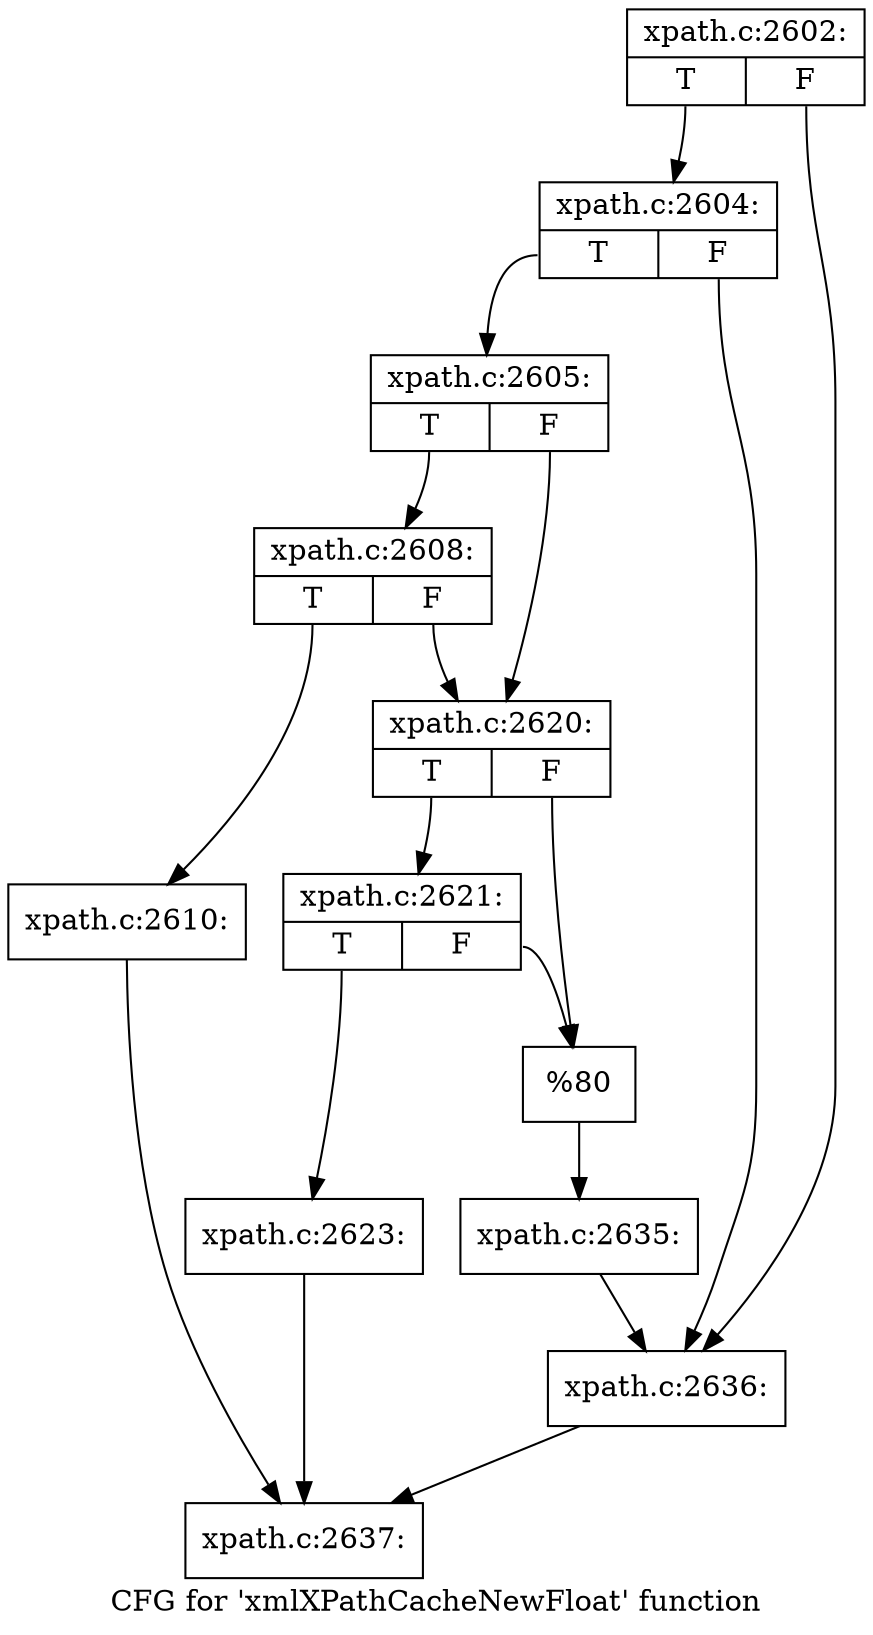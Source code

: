 digraph "CFG for 'xmlXPathCacheNewFloat' function" {
	label="CFG for 'xmlXPathCacheNewFloat' function";

	Node0x4e2d060 [shape=record,label="{xpath.c:2602:|{<s0>T|<s1>F}}"];
	Node0x4e2d060:s0 -> Node0x4e2db60;
	Node0x4e2d060:s1 -> Node0x4a6a340;
	Node0x4e2db60 [shape=record,label="{xpath.c:2604:|{<s0>T|<s1>F}}"];
	Node0x4e2db60:s0 -> Node0x4a6a2f0;
	Node0x4e2db60:s1 -> Node0x4a6a340;
	Node0x4a6a2f0 [shape=record,label="{xpath.c:2605:|{<s0>T|<s1>F}}"];
	Node0x4a6a2f0:s0 -> Node0x4e2e880;
	Node0x4a6a2f0:s1 -> Node0x4e2e830;
	Node0x4e2e880 [shape=record,label="{xpath.c:2608:|{<s0>T|<s1>F}}"];
	Node0x4e2e880:s0 -> Node0x4e2e790;
	Node0x4e2e880:s1 -> Node0x4e2e830;
	Node0x4e2e790 [shape=record,label="{xpath.c:2610:}"];
	Node0x4e2e790 -> Node0x4e2db10;
	Node0x4e2e830 [shape=record,label="{xpath.c:2620:|{<s0>T|<s1>F}}"];
	Node0x4e2e830:s0 -> Node0x4e305f0;
	Node0x4e2e830:s1 -> Node0x4e305a0;
	Node0x4e305f0 [shape=record,label="{xpath.c:2621:|{<s0>T|<s1>F}}"];
	Node0x4e305f0:s0 -> Node0x4e30550;
	Node0x4e305f0:s1 -> Node0x4e305a0;
	Node0x4e30550 [shape=record,label="{xpath.c:2623:}"];
	Node0x4e30550 -> Node0x4e2db10;
	Node0x4e305a0 [shape=record,label="{%80}"];
	Node0x4e305a0 -> Node0x4e2e7e0;
	Node0x4e2e7e0 [shape=record,label="{xpath.c:2635:}"];
	Node0x4e2e7e0 -> Node0x4a6a340;
	Node0x4a6a340 [shape=record,label="{xpath.c:2636:}"];
	Node0x4a6a340 -> Node0x4e2db10;
	Node0x4e2db10 [shape=record,label="{xpath.c:2637:}"];
}
